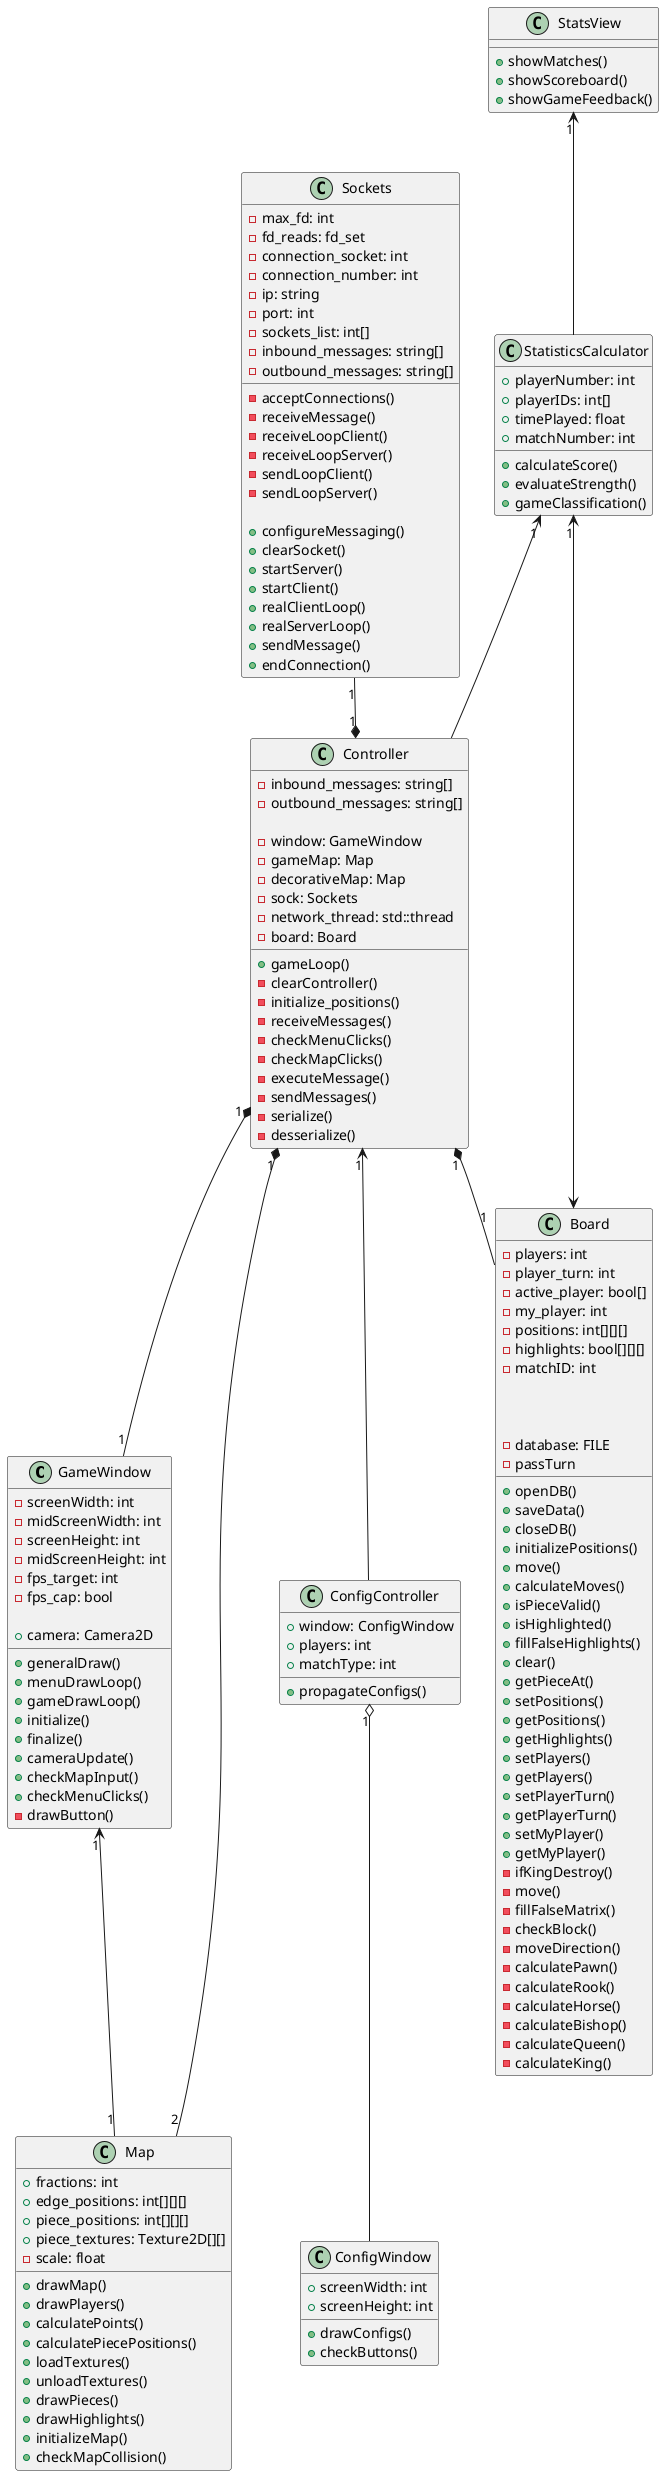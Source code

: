 @startuml
class GameWindow {
  - screenWidth: int
  - midScreenWidth: int
  - screenHeight: int
  - midScreenHeight: int
  - fps_target: int
  - fps_cap: bool

  + camera: Camera2D

  + generalDraw()
  + menuDrawLoop()
  + gameDrawLoop()
  + initialize()
  + finalize()
  + cameraUpdate()
  + checkMapInput()
  + checkMenuClicks()
    
  - drawButton()

}

class Map {
  + fractions: int
  + edge_positions: int[][][]
  + piece_positions: int[][][]
  + piece_textures: Texture2D[][]
  - scale: float

  + drawMap()
  + drawPlayers()
  + calculatePoints()
  + calculatePiecePositions()
  + loadTextures()
  + unloadTextures()
  + drawPieces()
  + drawHighlights()
  + initializeMap()
  + checkMapCollision()
}

class Sockets {
  - max_fd: int
  - fd_reads: fd_set
  - connection_socket: int
  - connection_number: int
  - ip: string
  - port: int
  - sockets_list: int[]
  - inbound_messages: string[]
  - outbound_messages: string[]

  - acceptConnections()
  - receiveMessage()
  - receiveLoopClient()
  - receiveLoopServer()
  - sendLoopClient()
  - sendLoopServer()

  + configureMessaging()
  + clearSocket()
  + startServer()
  + startClient()
  + realClientLoop()
  + realServerLoop()
  + sendMessage()
  + endConnection()
}

class Controller {
  - inbound_messages: string[]
  - outbound_messages: string[]

  - window: GameWindow
  - gameMap: Map
  - decorativeMap: Map
  - sock: Sockets
  - network_thread: std::thread
  - board: Board

  + gameLoop()
  - clearController()
  - initialize_positions()
  - receiveMessages()
  - checkMenuClicks()
  - checkMapClicks()
  - executeMessage()
  - sendMessages()
  - serialize()
  - desserialize()
}

class Board {
  - players: int
  - player_turn: int
  - active_player: bool[]
  - my_player: int
  - positions: int[][][]
  - highlights: bool[][][]
  - matchID: int

  + openDB()
  + saveData()
  + closeDB()
  + initializePositions()
  + move()
  + calculateMoves()
  + isPieceValid()
  + isHighlighted()
  + fillFalseHighlights()
  + clear()
  + getPieceAt()
  + setPositions()
  + getPositions()
  + getHighlights()
  + setPlayers()
  + getPlayers()
  + setPlayerTurn()
  + getPlayerTurn()
  + setMyPlayer()
  + getMyPlayer()

  
  - database: FILE
  - ifKingDestroy()
  - passTurn
  - move()
  - fillFalseMatrix()
  - checkBlock()
  - moveDirection()
  - calculatePawn()
  - calculateRook()
  - calculateHorse()
  - calculateBishop()
  - calculateQueen()
  - calculateKing()
}


class StatisticsCalculator {
  + playerNumber: int
  + playerIDs: int[]
  + timePlayed: float
  + matchNumber: int
  + calculateScore()
  + evaluateStrength()
  + gameClassification()
}

class StatsView {
  + showMatches()
  + showScoreboard()
  + showGameFeedback()
}

class ConfigWindow{
  + screenWidth: int
  + screenHeight: int
  + drawConfigs()
  + checkButtons()
}

class ConfigController {
  + window: ConfigWindow
  + players: int
  + matchType: int
  + propagateConfigs()
}

Controller "1" *-- "2" Map
Sockets "1" --* "1" Controller
Controller "1" *-- "1" Board
Controller "1" *-- "1" GameWindow
GameWindow "1" <-- "1" Map
StatisticsCalculator "1" <-- Controller
StatisticsCalculator "1" <--> Board
StatsView "1" <-- StatisticsCalculator
Controller "1" <-- ConfigController
ConfigController "1" o-- ConfigWindow
@enduml